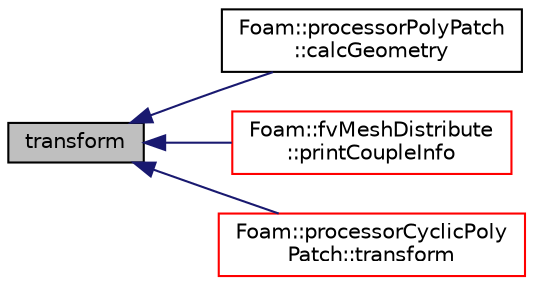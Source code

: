 digraph "transform"
{
  bgcolor="transparent";
  edge [fontname="Helvetica",fontsize="10",labelfontname="Helvetica",labelfontsize="10"];
  node [fontname="Helvetica",fontsize="10",shape=record];
  rankdir="LR";
  Node415 [label="transform",height=0.2,width=0.4,color="black", fillcolor="grey75", style="filled", fontcolor="black"];
  Node415 -> Node416 [dir="back",color="midnightblue",fontsize="10",style="solid",fontname="Helvetica"];
  Node416 [label="Foam::processorPolyPatch\l::calcGeometry",height=0.2,width=0.4,color="black",URL="$a28609.html#a99ee15e7e7eff38649dece8470111742",tooltip="Calculate the patch geometry with externally. "];
  Node415 -> Node417 [dir="back",color="midnightblue",fontsize="10",style="solid",fontname="Helvetica"];
  Node417 [label="Foam::fvMeshDistribute\l::printCoupleInfo",height=0.2,width=0.4,color="red",URL="$a22197.html#a0b2e9e5ba94679bbc5d807ecf02687e2",tooltip="Print some info on coupling data. "];
  Node415 -> Node429 [dir="back",color="midnightblue",fontsize="10",style="solid",fontname="Helvetica"];
  Node429 [label="Foam::processorCyclicPoly\lPatch::transform",height=0.2,width=0.4,color="red",URL="$a28613.html#a25e79347ecb20da8543ed4e461fc1ed2",tooltip="Type of transform. "];
}
